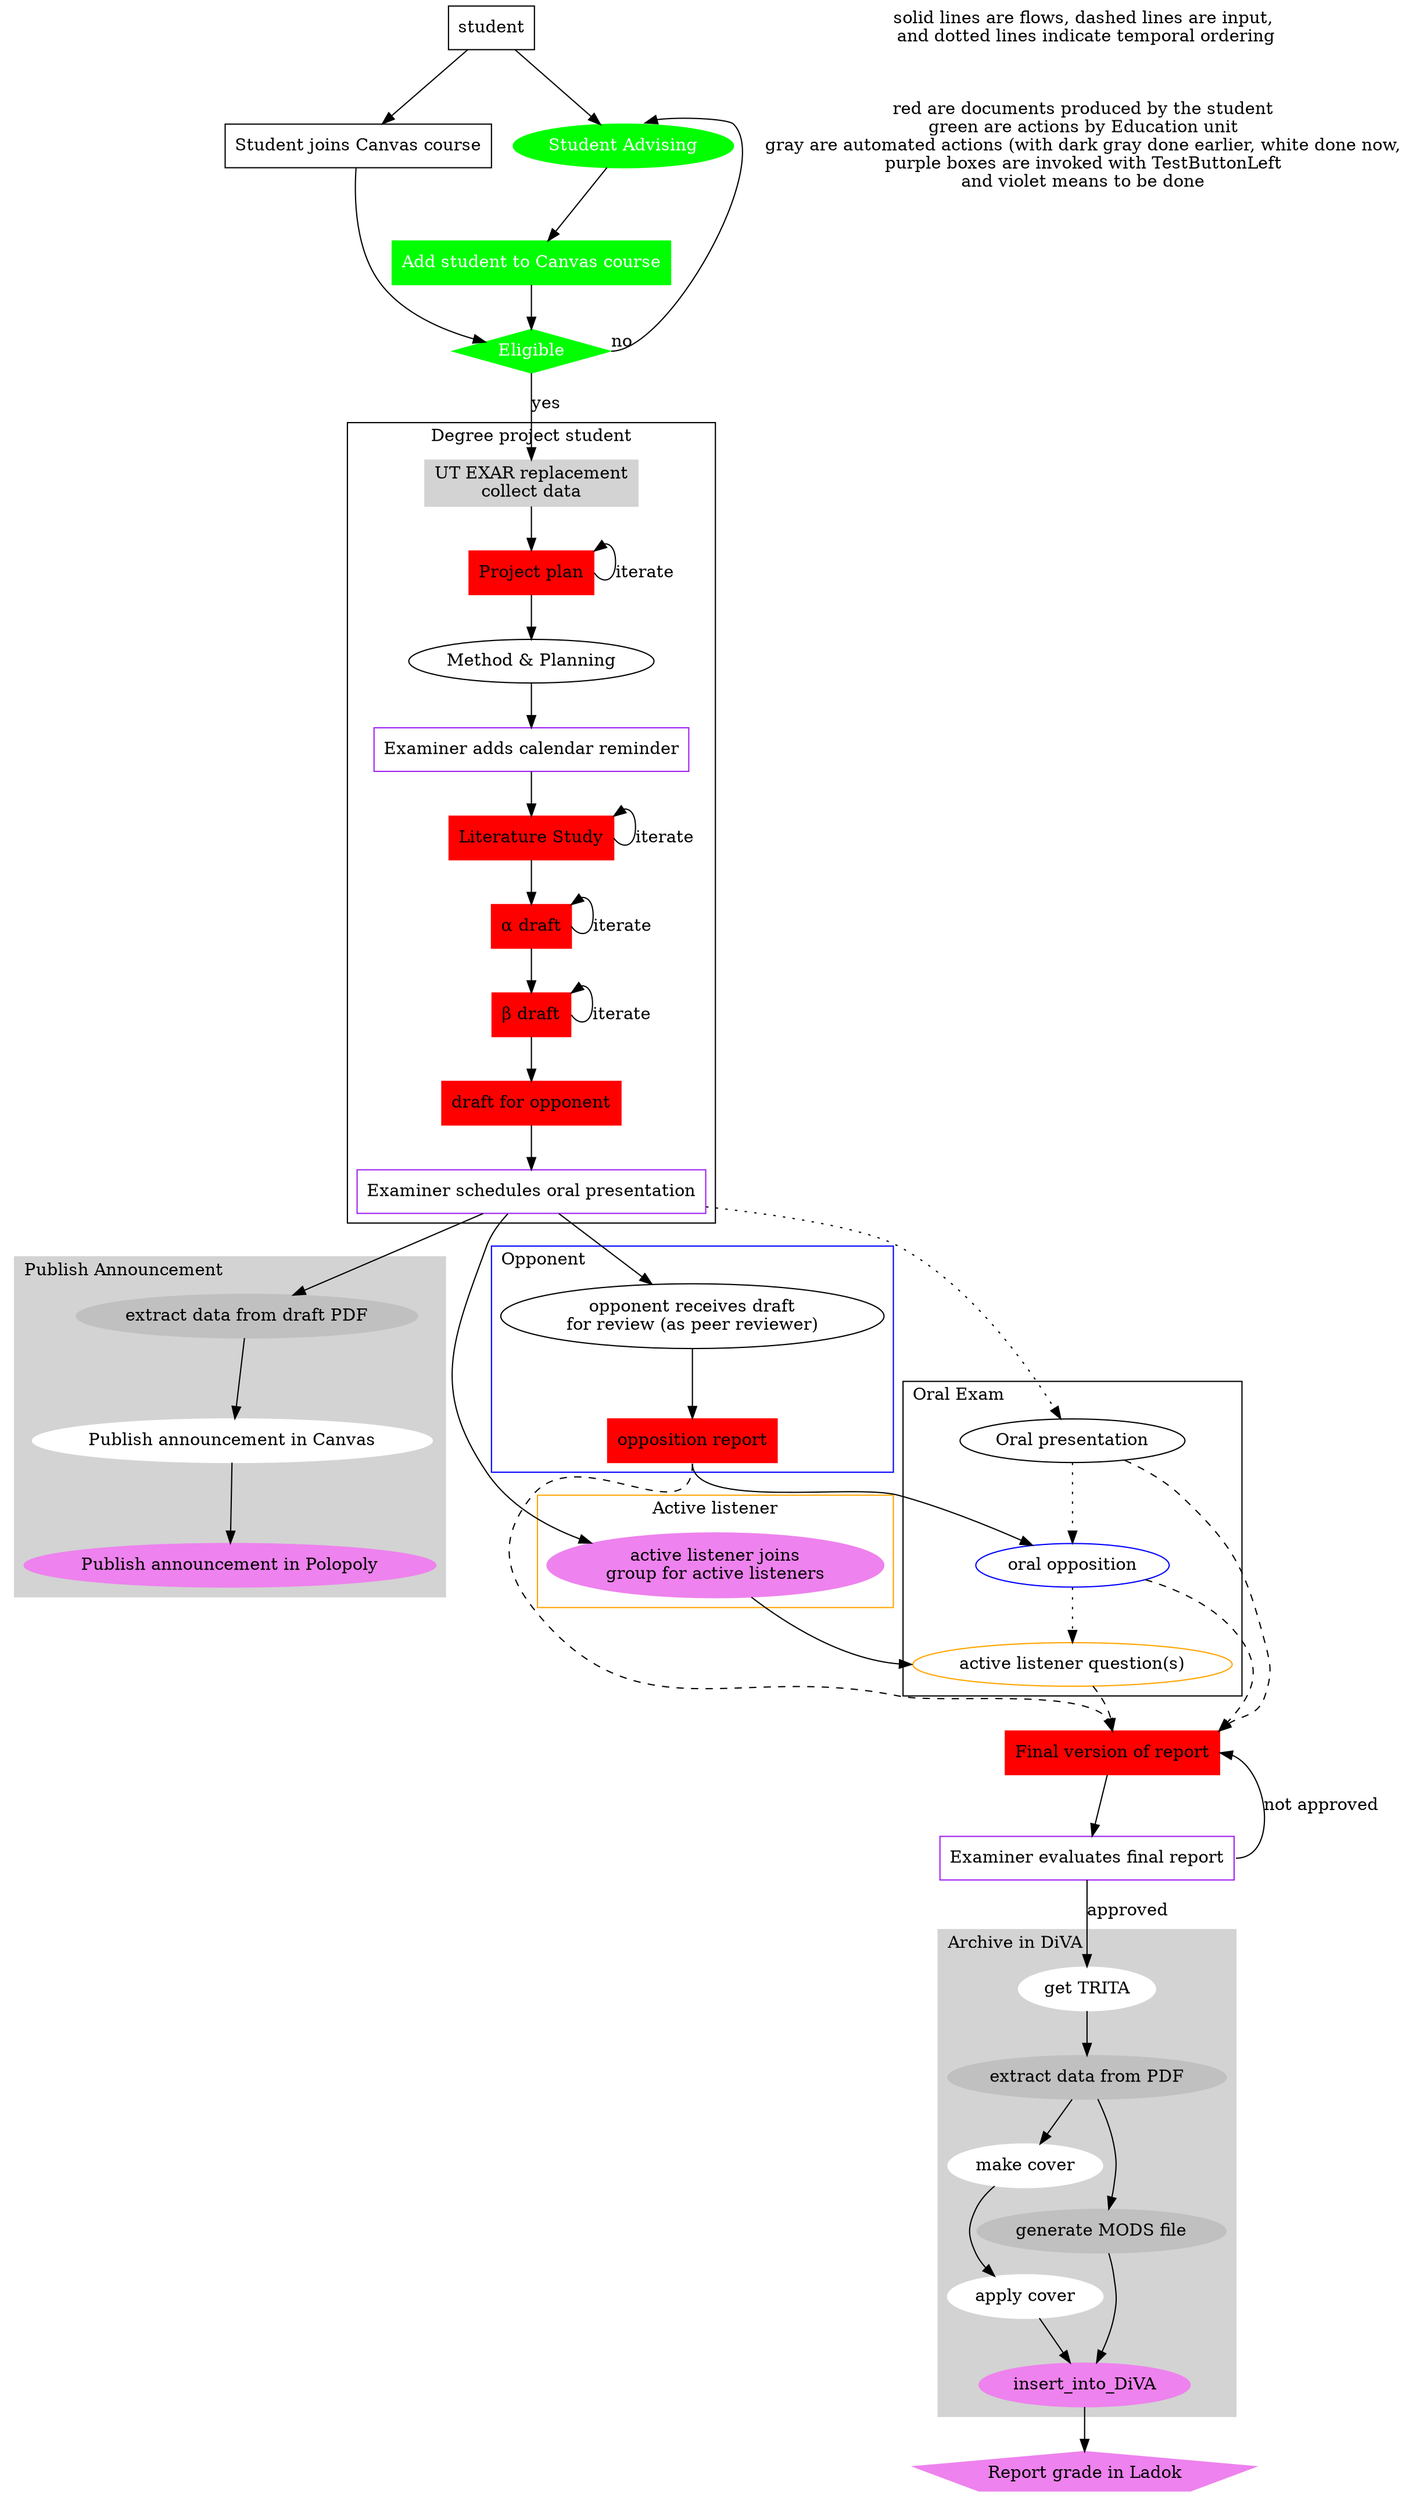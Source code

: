 digraph system {
# NOTE Arrows should point from the party initializing transactions
# Default style is for http (mainly GET requests, so data flow
# is reverse direction).
root="Degree project process";
edge [weight=10];

start -> sc;
start -> ssc;
ssc -> eligible;
sc-> asc;
asc -> eligible;
eligible -> sc [taillabel="no", tailport=e, headport=ne];
eligible-> collect_data [label="yes"];
sop -> extract_from_draft;
oo -> f [style=dashed, headport=ne];
"active listener question(s)" -> f [style=dashed, headport=n];
o -> f [style=dashed, headport=ne];
or -> f [style=dashed, tailport=s, headport=n];
f -> ef
ef-> get_TRITA [label="approved"];
ef -> f [tailport=e, headport=e, label="not approved"];
insert_into_DiVA -> end;
sop -> opb
sop -> alb;
#bforopponent -> o [style=dotted]; 
sop -> o [style=dotted]; 
or -> oo [tailport=s];

subgraph cluster_degree_project_student {
	 collect_data [label="UT EXAR replacement\ncollect data", shape=box,
	 style=filled, color=lightgrey];
	 collect_data -> pp;
	 pp -> mp;
	 pp -> pp [tailport=e, headport=ne, label="iterate"];
	 mp -> mo10;
	 mo10 -> l;
         l -> l [tailport=e, headport=ne, label="iterate"];
	 l -> a;
         a -> a [tailport=e, headport=ne, label="iterate"];
         a -> b;
         b -> b [tailport=e, headport=ne, label="iterate"];
 
	 b-> bforopponent;
	 bforopponent -> sop;
	 label = "Degree project student";
	 color=black;
  
	}

subgraph cluster_opponent {
	 opb [label="opponent receives draft\nfor review (as peer reviewer)"];
	 opb ->	or [tailport=s];
	 label = "Opponent";
         labeljust=l;
	 color=blue;
	 }

subgraph cluster_active_listener {
	 alb [label="active listener joins\ngroup for active listeners", style=filled, color=violet];
#	 algq [label="active listener generates questions"];
#	 alb -> algq [tailport=s];
	 label = "Active listener";
	 color=orange;
	 }

subgraph cluster_oral_exam {
	 node [style=filled,color=white];
	 color=black;
         o [label="Oral presentation", shape=ellipse]
	 oo [label="oral opposition", shape=ellipse, color=blue]
	 o -> oo [style=dotted]; 
	 oo -> "active listener question(s)" [style=dotted];
	 "active listener question(s)" [color=orange];
	 alb -> "active listener question(s)" [headport=w];
	 label = "Oral Exam";
	 labelloc=t;
         labeljust=l
}

subgraph cluster_publish_annoucement {
	 node [style=filled,color=white];
	 color=purple;
	 style=filled;
	 color=lightgrey;
	 extract_from_draft [label="extract data from draft PDF", shape=ellipse, style=filled, color=gray];
	 extract_from_draft -> publish_in_canvas;
	 publish_in_canvas [label="Publish announcement in Canvas", shape=ellipse];
	 publish_in_Polopoly [label="Publish announcement in Polopoly", shape=ellipse, style=filled, color=violet];
	 publish_in_canvas -> publish_in_Polopoly
	 label = "Publish Announcement";
	 labelloc=t;
         labeljust=l
}

subgraph cluster_archive_in_DiVA {
	 node [style=filled,color=white];
	 style=filled;
	 color=lightgrey;
	 get_TRITA [label="get TRITA", style=filled, color=white];
	 get_TRITA -> extract_data_from_PDF;
	 extract_data_from_PDF [label="extract data from PDF", style=filled, color=grey];
         extract_data_from_PDF -> make_cover;
	 make_cover [label="make cover", style=filled, color=white];
	 make_cover -> "apply cover";
	 "apply cover" -> insert_into_DiVA;
	 insert_into_DiVA [lebel="insert into DiVA", style=filled, color=violet];
	 extract_data_from_PDF -> generate_mods_file;
	 generate_mods_file [label="generate MODS file", style=filled, color=grey];
	 generate_mods_file -> insert_into_DiVA;
	 labelloc=t;
         labeljust=l
	 label = "Archive in DiVA";
	 }

start [label="student", shape=cicle];

# meetings
sc [label="Student Advising", shape=ellipse, style=filled, fontcolor=white, color=green];
mp [label="Method & Planning", shape=ellipse];


# actions
ssc [label="Student joins Canvas course", shape=box];
asc [label="Add student to Canvas course", shape=box, style=filled, fontcolor=white, color=green];

# documented decision
eligible [label="Eligible", shape=diamond, style=filled, fontcolor=white, color=green];
sop [label="Examiner schedules oral presentation", shape=box, color=purple];
mo10 [label="Examiner adds calendar reminder", shape=box, color=purple];
ef [label="Examiner evaluates final report", shape=box, color=purple];

# documents
pp [label="Project plan", shape=box, style=filled, color=red];
l [label="Literature Study", shape=box, style=filled, color=red];
a [label="α draft", shape=box, style=filled, color=red];
b [label="β draft", shape=box, style=filled, color=red];
bforopponent [label="draft for opponent", shape=box, style=filled, color=red];
f [label="Final version of report", shape=box, style=filled,color=red];

or [label="opposition report", shape=box, style=filled, color=red];

# End state
end [label="Report grade in Ladok", shape=polygon, sides=5, style=filled, color=violet];

legend[label="solid lines are flows, dashed lines are input,\n and dotted lines indicate temporal ordering", shape=plaintext];
legend2[label="red are documents produced by the student\ngreen are actions by Education unit\ngray are automated actions (with dark gray done earlier, white done now,\npurple boxes are invoked with TestButtonLeft\nand violet means to be done", shape=plaintext];
legend -> legend2 [color=white];

}
